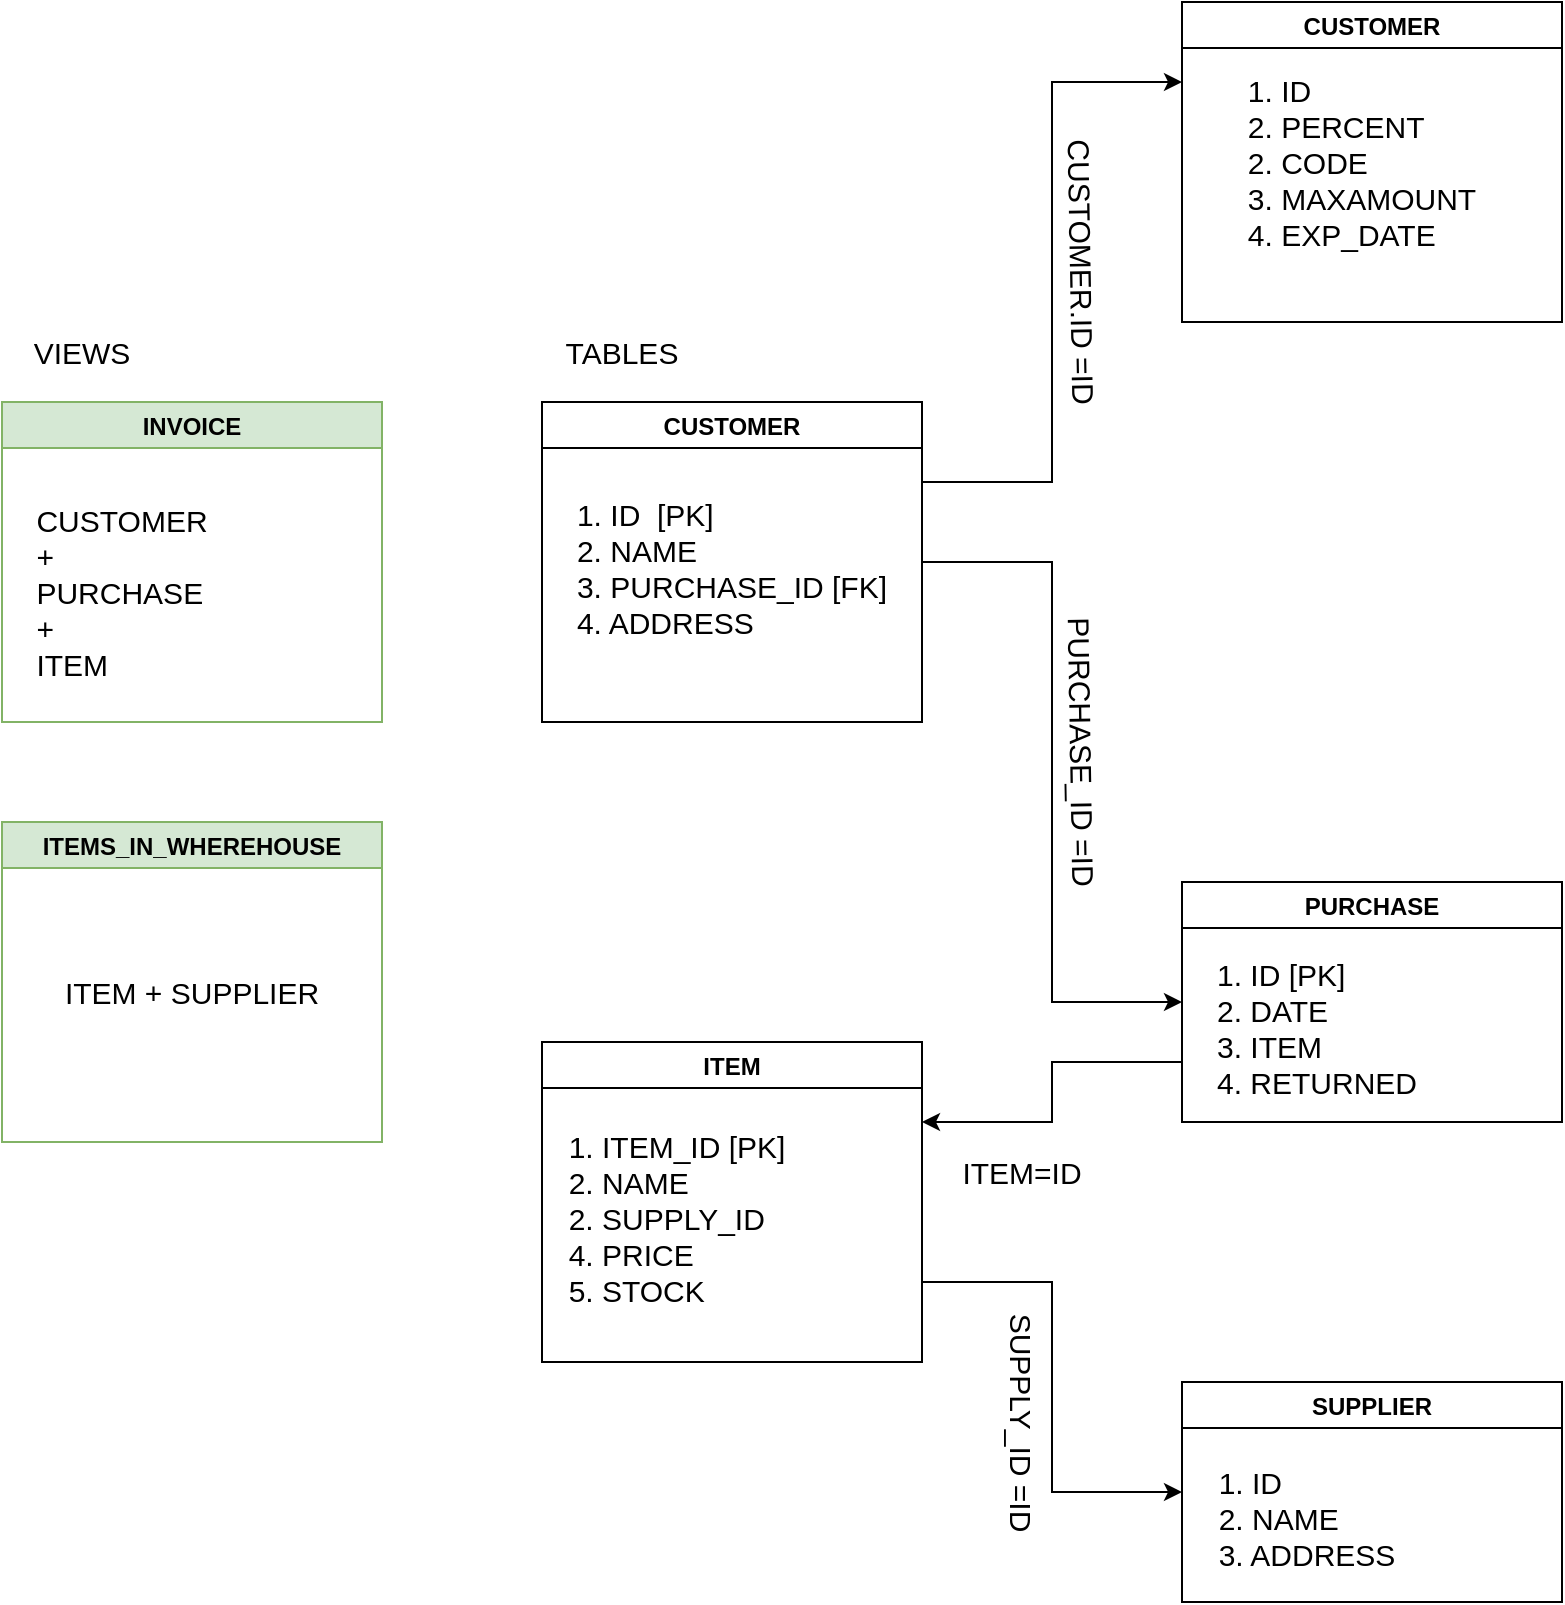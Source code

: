 <mxfile version="16.5.1" type="device" pages="5"><diagram id="F19Xmj9r3NAb-6s7LeJs" name="Page-1"><mxGraphModel dx="1106" dy="1954" grid="1" gridSize="10" guides="1" tooltips="1" connect="1" arrows="1" fold="1" page="1" pageScale="1" pageWidth="827" pageHeight="1169" math="0" shadow="0"><root><mxCell id="0"/><mxCell id="1" parent="0"/><mxCell id="0LSQ2KYJf_y2cesTiATe-9" value="INVOICE" style="swimlane;fillColor=#d5e8d4;strokeColor=#82b366;" parent="1" vertex="1"><mxGeometry x="10" y="120" width="190" height="160" as="geometry"/></mxCell><mxCell id="0LSQ2KYJf_y2cesTiATe-10" value="&lt;div style=&quot;text-align: left ; font-size: 15px&quot;&gt;&lt;span&gt;&lt;font style=&quot;font-size: 15px&quot;&gt;CUSTOMER&lt;/font&gt;&lt;/span&gt;&lt;/div&gt;&lt;div style=&quot;text-align: left ; font-size: 15px&quot;&gt;&lt;span&gt;&lt;font style=&quot;font-size: 15px&quot;&gt;+&lt;/font&gt;&lt;/span&gt;&lt;/div&gt;&lt;div style=&quot;text-align: left ; font-size: 15px&quot;&gt;&lt;span&gt;&lt;font style=&quot;font-size: 15px&quot;&gt;PURCHASE&lt;/font&gt;&lt;/span&gt;&lt;/div&gt;&lt;div style=&quot;text-align: left ; font-size: 15px&quot;&gt;&lt;span&gt;&lt;font style=&quot;font-size: 15px&quot;&gt;+&lt;/font&gt;&lt;/span&gt;&lt;/div&gt;&lt;div style=&quot;text-align: left ; font-size: 15px&quot;&gt;&lt;span&gt;&lt;font style=&quot;font-size: 15px&quot;&gt;ITEM&lt;/font&gt;&lt;/span&gt;&lt;/div&gt;" style="text;html=1;strokeColor=none;fillColor=none;align=center;verticalAlign=middle;whiteSpace=wrap;rounded=0;" parent="0LSQ2KYJf_y2cesTiATe-9" vertex="1"><mxGeometry x="10" y="30" width="100" height="130" as="geometry"/></mxCell><mxCell id="0LSQ2KYJf_y2cesTiATe-28" style="edgeStyle=orthogonalEdgeStyle;rounded=0;orthogonalLoop=1;jettySize=auto;html=1;exitX=1;exitY=0.5;exitDx=0;exitDy=0;entryX=0;entryY=0.5;entryDx=0;entryDy=0;fontSize=15;" parent="1" source="0LSQ2KYJf_y2cesTiATe-11" target="0LSQ2KYJf_y2cesTiATe-13" edge="1"><mxGeometry relative="1" as="geometry"/></mxCell><mxCell id="0LSQ2KYJf_y2cesTiATe-29" style="edgeStyle=orthogonalEdgeStyle;rounded=0;orthogonalLoop=1;jettySize=auto;html=1;exitX=1;exitY=0.25;exitDx=0;exitDy=0;entryX=0;entryY=0.25;entryDx=0;entryDy=0;fontSize=15;" parent="1" source="0LSQ2KYJf_y2cesTiATe-11" target="0LSQ2KYJf_y2cesTiATe-26" edge="1"><mxGeometry relative="1" as="geometry"/></mxCell><mxCell id="0LSQ2KYJf_y2cesTiATe-11" value="CUSTOMER" style="swimlane;" parent="1" vertex="1"><mxGeometry x="280" y="120" width="190" height="160" as="geometry"/></mxCell><mxCell id="0LSQ2KYJf_y2cesTiATe-12" value="&lt;div style=&quot;text-align: left ; font-size: 15px&quot;&gt;1. ID&amp;nbsp; [PK]&lt;/div&gt;&lt;div style=&quot;text-align: left ; font-size: 15px&quot;&gt;2. NAME&lt;/div&gt;&lt;div style=&quot;text-align: left ; font-size: 15px&quot;&gt;3. PURCHASE_ID [FK]&lt;/div&gt;&lt;div style=&quot;text-align: left ; font-size: 15px&quot;&gt;4. ADDRESS&lt;/div&gt;" style="text;html=1;strokeColor=none;fillColor=none;align=center;verticalAlign=middle;whiteSpace=wrap;rounded=0;" parent="0LSQ2KYJf_y2cesTiATe-11" vertex="1"><mxGeometry x="15" y="35" width="160" height="95" as="geometry"/></mxCell><mxCell id="0LSQ2KYJf_y2cesTiATe-22" style="edgeStyle=orthogonalEdgeStyle;rounded=0;orthogonalLoop=1;jettySize=auto;html=1;exitX=0;exitY=0.75;exitDx=0;exitDy=0;entryX=1;entryY=0.25;entryDx=0;entryDy=0;fontSize=15;" parent="1" source="0LSQ2KYJf_y2cesTiATe-13" target="0LSQ2KYJf_y2cesTiATe-15" edge="1"><mxGeometry relative="1" as="geometry"/></mxCell><mxCell id="0LSQ2KYJf_y2cesTiATe-13" value="PURCHASE" style="swimlane;" parent="1" vertex="1"><mxGeometry x="600" y="360" width="190" height="120" as="geometry"/></mxCell><mxCell id="0LSQ2KYJf_y2cesTiATe-14" value="&lt;div style=&quot;text-align: left ; font-size: 15px&quot;&gt;1. ID [PK]&lt;/div&gt;&lt;div style=&quot;text-align: left ; font-size: 15px&quot;&gt;2. DATE&amp;nbsp;&lt;/div&gt;&lt;div style=&quot;text-align: left ; font-size: 15px&quot;&gt;3. ITEM&lt;/div&gt;&lt;div style=&quot;text-align: left ; font-size: 15px&quot;&gt;4. RETURNED&lt;/div&gt;" style="text;html=1;strokeColor=none;fillColor=none;align=center;verticalAlign=middle;whiteSpace=wrap;rounded=0;" parent="0LSQ2KYJf_y2cesTiATe-13" vertex="1"><mxGeometry x="10" y="35" width="115" height="75" as="geometry"/></mxCell><mxCell id="0LSQ2KYJf_y2cesTiATe-24" style="edgeStyle=orthogonalEdgeStyle;rounded=0;orthogonalLoop=1;jettySize=auto;html=1;exitX=1;exitY=0.75;exitDx=0;exitDy=0;entryX=0;entryY=0.5;entryDx=0;entryDy=0;fontSize=15;" parent="1" source="0LSQ2KYJf_y2cesTiATe-15" target="0LSQ2KYJf_y2cesTiATe-17" edge="1"><mxGeometry relative="1" as="geometry"/></mxCell><mxCell id="0LSQ2KYJf_y2cesTiATe-15" value="ITEM" style="swimlane;" parent="1" vertex="1"><mxGeometry x="280" y="440" width="190" height="160" as="geometry"/></mxCell><mxCell id="0LSQ2KYJf_y2cesTiATe-16" value="&lt;div style=&quot;text-align: left ; font-size: 15px&quot;&gt;1. ITEM_ID [PK]&lt;/div&gt;&lt;div style=&quot;text-align: left ; font-size: 15px&quot;&gt;2. NAME&lt;/div&gt;&lt;div style=&quot;text-align: left ; font-size: 15px&quot;&gt;2. SUPPLY_ID&lt;/div&gt;&lt;div style=&quot;text-align: left ; font-size: 15px&quot;&gt;4. PRICE&lt;/div&gt;&lt;div style=&quot;text-align: left ; font-size: 15px&quot;&gt;5. STOCK&lt;/div&gt;" style="text;html=1;strokeColor=none;fillColor=none;align=center;verticalAlign=middle;whiteSpace=wrap;rounded=0;" parent="0LSQ2KYJf_y2cesTiATe-15" vertex="1"><mxGeometry x="10" y="35" width="115" height="105" as="geometry"/></mxCell><mxCell id="0LSQ2KYJf_y2cesTiATe-17" value="SUPPLIER" style="swimlane;" parent="1" vertex="1"><mxGeometry x="600" y="610" width="190" height="110" as="geometry"/></mxCell><mxCell id="0LSQ2KYJf_y2cesTiATe-18" value="&lt;div style=&quot;text-align: left ; font-size: 15px&quot;&gt;1. ID&lt;/div&gt;&lt;div style=&quot;text-align: left ; font-size: 15px&quot;&gt;2. NAME&lt;/div&gt;&lt;div style=&quot;text-align: left ; font-size: 15px&quot;&gt;3. ADDRESS&lt;/div&gt;" style="text;html=1;strokeColor=none;fillColor=none;align=center;verticalAlign=middle;whiteSpace=wrap;rounded=0;" parent="0LSQ2KYJf_y2cesTiATe-17" vertex="1"><mxGeometry x="10" y="35" width="105" height="65" as="geometry"/></mxCell><mxCell id="0LSQ2KYJf_y2cesTiATe-20" value="PURCHASE_ID =ID" style="text;html=1;strokeColor=none;fillColor=none;align=center;verticalAlign=middle;whiteSpace=wrap;rounded=0;fontSize=15;rotation=89;" parent="1" vertex="1"><mxGeometry x="470" y="280" width="160" height="30" as="geometry"/></mxCell><mxCell id="0LSQ2KYJf_y2cesTiATe-23" value="ITEM=ID" style="text;html=1;strokeColor=none;fillColor=none;align=center;verticalAlign=middle;whiteSpace=wrap;rounded=0;fontSize=15;" parent="1" vertex="1"><mxGeometry x="490" y="490" width="60" height="30" as="geometry"/></mxCell><mxCell id="0LSQ2KYJf_y2cesTiATe-25" value="SUPPLY_ID =ID" style="text;html=1;strokeColor=none;fillColor=none;align=center;verticalAlign=middle;whiteSpace=wrap;rounded=0;fontSize=15;rotation=90;" parent="1" vertex="1"><mxGeometry x="447.5" y="620" width="145" height="20" as="geometry"/></mxCell><mxCell id="0LSQ2KYJf_y2cesTiATe-26" value="CUSTOMER" style="swimlane;" parent="1" vertex="1"><mxGeometry x="600" y="-80" width="190" height="160" as="geometry"/></mxCell><mxCell id="0LSQ2KYJf_y2cesTiATe-27" value="&lt;div style=&quot;text-align: left ; font-size: 15px&quot;&gt;1. ID&lt;/div&gt;&lt;div style=&quot;text-align: left ; font-size: 15px&quot;&gt;2. PERCENT&lt;/div&gt;&lt;div style=&quot;text-align: left ; font-size: 15px&quot;&gt;2. CODE&lt;/div&gt;&lt;div style=&quot;text-align: left ; font-size: 15px&quot;&gt;3. MAXAMOUNT&lt;/div&gt;&lt;div style=&quot;text-align: left ; font-size: 15px&quot;&gt;4. EXP_DATE&lt;/div&gt;" style="text;html=1;strokeColor=none;fillColor=none;align=center;verticalAlign=middle;whiteSpace=wrap;rounded=0;" parent="0LSQ2KYJf_y2cesTiATe-26" vertex="1"><mxGeometry x="10" y="32.5" width="160" height="95" as="geometry"/></mxCell><mxCell id="0LSQ2KYJf_y2cesTiATe-30" value="CUSTOMER.ID =ID" style="text;html=1;strokeColor=none;fillColor=none;align=center;verticalAlign=middle;whiteSpace=wrap;rounded=0;fontSize=15;rotation=89;" parent="1" vertex="1"><mxGeometry x="470" y="40" width="160" height="30" as="geometry"/></mxCell><mxCell id="0LSQ2KYJf_y2cesTiATe-32" value="ITEMS_IN_WHEREHOUSE" style="swimlane;fillColor=#d5e8d4;strokeColor=#82b366;" parent="1" vertex="1"><mxGeometry x="10" y="330" width="190" height="160" as="geometry"/></mxCell><mxCell id="0LSQ2KYJf_y2cesTiATe-33" value="&lt;div style=&quot;text-align: left ; font-size: 15px&quot;&gt;ITEM + SUPPLIER&lt;/div&gt;" style="text;html=1;strokeColor=none;fillColor=none;align=center;verticalAlign=middle;whiteSpace=wrap;rounded=0;" parent="0LSQ2KYJf_y2cesTiATe-32" vertex="1"><mxGeometry x="10" y="30" width="170" height="110" as="geometry"/></mxCell><mxCell id="0LSQ2KYJf_y2cesTiATe-34" value="VIEWS" style="text;html=1;strokeColor=none;fillColor=none;align=center;verticalAlign=middle;whiteSpace=wrap;rounded=0;fontSize=15;" parent="1" vertex="1"><mxGeometry x="10" y="80" width="80" height="30" as="geometry"/></mxCell><mxCell id="0LSQ2KYJf_y2cesTiATe-35" value="TABLES" style="text;html=1;strokeColor=none;fillColor=none;align=center;verticalAlign=middle;whiteSpace=wrap;rounded=0;fontSize=15;" parent="1" vertex="1"><mxGeometry x="280" y="80" width="80" height="30" as="geometry"/></mxCell></root></mxGraphModel></diagram><diagram id="ifOzlYNl-rn3Ytycl4tk" name="Page-2"><mxGraphModel dx="791" dy="599" grid="1" gridSize="10" guides="1" tooltips="1" connect="1" arrows="1" fold="1" page="1" pageScale="1" pageWidth="827" pageHeight="1169" math="0" shadow="0"><root><mxCell id="bUkfUJRIXdWlzM-z_V9l-0"/><mxCell id="bUkfUJRIXdWlzM-z_V9l-1" parent="bUkfUJRIXdWlzM-z_V9l-0"/><mxCell id="bUkfUJRIXdWlzM-z_V9l-7" style="edgeStyle=orthogonalEdgeStyle;rounded=0;orthogonalLoop=1;jettySize=auto;html=1;exitX=1;exitY=0.5;exitDx=0;exitDy=0;entryX=0;entryY=0.5;entryDx=0;entryDy=0;" edge="1" parent="bUkfUJRIXdWlzM-z_V9l-1" source="bUkfUJRIXdWlzM-z_V9l-3" target="bUkfUJRIXdWlzM-z_V9l-5"><mxGeometry relative="1" as="geometry"/></mxCell><mxCell id="bUkfUJRIXdWlzM-z_V9l-3" value="course" style="swimlane;startSize=23;" vertex="1" parent="bUkfUJRIXdWlzM-z_V9l-1"><mxGeometry x="120" y="120" width="140" height="140" as="geometry"/></mxCell><mxCell id="bUkfUJRIXdWlzM-z_V9l-4" value="1. Name&lt;br&gt;2. Description&lt;br&gt;3.&amp;nbsp;" style="text;html=1;strokeColor=none;fillColor=none;align=left;verticalAlign=middle;whiteSpace=wrap;rounded=0;" vertex="1" parent="bUkfUJRIXdWlzM-z_V9l-3"><mxGeometry x="20" y="30" width="110" height="90" as="geometry"/></mxCell><mxCell id="bUkfUJRIXdWlzM-z_V9l-5" value="students" style="swimlane;startSize=23;" vertex="1" parent="bUkfUJRIXdWlzM-z_V9l-1"><mxGeometry x="320" y="120" width="220" height="80" as="geometry"/></mxCell><mxCell id="bUkfUJRIXdWlzM-z_V9l-6" value="1. Name&lt;br&gt;2. course&amp;nbsp; &amp;nbsp;:&amp;nbsp; &amp;nbsp; [ course.ID ]" style="text;html=1;strokeColor=none;fillColor=none;align=left;verticalAlign=middle;whiteSpace=wrap;rounded=0;" vertex="1" parent="bUkfUJRIXdWlzM-z_V9l-5"><mxGeometry x="20" y="30" width="180" height="30" as="geometry"/></mxCell><mxCell id="bUkfUJRIXdWlzM-z_V9l-8" value="Author" style="swimlane;startSize=23;" vertex="1" parent="bUkfUJRIXdWlzM-z_V9l-1"><mxGeometry x="320" y="240" width="220" height="120" as="geometry"/></mxCell><mxCell id="bUkfUJRIXdWlzM-z_V9l-9" value="1. Chapter&amp;nbsp; &amp;nbsp; :&amp;nbsp; &amp;nbsp; &amp;nbsp;[String]&lt;br&gt;2. Author&lt;br&gt;3. Course&amp;nbsp;" style="text;html=1;strokeColor=none;fillColor=none;align=left;verticalAlign=middle;whiteSpace=wrap;rounded=0;" vertex="1" parent="bUkfUJRIXdWlzM-z_V9l-8"><mxGeometry x="20" y="30" width="160" height="70" as="geometry"/></mxCell></root></mxGraphModel></diagram><diagram id="llk2nXhNzCQXxrKX2ptw" name="Page-3"><mxGraphModel dx="1106" dy="785" grid="1" gridSize="10" guides="1" tooltips="1" connect="1" arrows="1" fold="1" page="1" pageScale="1" pageWidth="827" pageHeight="1169" math="0" shadow="0"><root><mxCell id="lggVULZruS8LnQoo1Px0-0"/><mxCell id="lggVULZruS8LnQoo1Px0-1" parent="lggVULZruS8LnQoo1Px0-0"/><mxCell id="lggVULZruS8LnQoo1Px0-8" value="" style="rounded=0;whiteSpace=wrap;html=1;" vertex="1" parent="lggVULZruS8LnQoo1Px0-1"><mxGeometry x="294" y="320" width="120" height="40" as="geometry"/></mxCell><mxCell id="lggVULZruS8LnQoo1Px0-7" value="" style="rounded=0;whiteSpace=wrap;html=1;" vertex="1" parent="lggVULZruS8LnQoo1Px0-1"><mxGeometry x="294" y="320" width="120" height="40" as="geometry"/></mxCell><mxCell id="lggVULZruS8LnQoo1Px0-2" value="" style="whiteSpace=wrap;html=1;aspect=fixed;" vertex="1" parent="lggVULZruS8LnQoo1Px0-1"><mxGeometry x="220" y="230" width="220" height="220" as="geometry"/></mxCell><mxCell id="lggVULZruS8LnQoo1Px0-3" value="" style="rounded=0;whiteSpace=wrap;html=1;" vertex="1" parent="lggVULZruS8LnQoo1Px0-1"><mxGeometry x="294" y="265" width="120" height="40" as="geometry"/></mxCell><mxCell id="lggVULZruS8LnQoo1Px0-4" value="Docker Desktop" style="text;html=1;strokeColor=none;fillColor=none;align=center;verticalAlign=middle;whiteSpace=wrap;rounded=0;" vertex="1" parent="lggVULZruS8LnQoo1Px0-1"><mxGeometry x="240" y="400" width="130" height="30" as="geometry"/></mxCell><mxCell id="lggVULZruS8LnQoo1Px0-5" value="Docker Engine" style="text;html=1;strokeColor=none;fillColor=none;align=center;verticalAlign=middle;whiteSpace=wrap;rounded=0;" vertex="1" parent="lggVULZruS8LnQoo1Px0-1"><mxGeometry x="306" y="270" width="96" height="30" as="geometry"/></mxCell><mxCell id="lggVULZruS8LnQoo1Px0-9" value="" style="rounded=0;whiteSpace=wrap;html=1;" vertex="1" parent="lggVULZruS8LnQoo1Px0-1"><mxGeometry x="294" y="320" width="120" height="40" as="geometry"/></mxCell><mxCell id="lggVULZruS8LnQoo1Px0-10" value="Utility" style="text;html=1;strokeColor=none;fillColor=none;align=center;verticalAlign=middle;whiteSpace=wrap;rounded=0;" vertex="1" parent="lggVULZruS8LnQoo1Px0-1"><mxGeometry x="306" y="325" width="96" height="30" as="geometry"/></mxCell></root></mxGraphModel></diagram><diagram id="qdIzNr1dM7drezCXCFPw" name="Page-4"><mxGraphModel dx="1106" dy="785" grid="1" gridSize="10" guides="1" tooltips="1" connect="1" arrows="1" fold="1" page="1" pageScale="1" pageWidth="827" pageHeight="1169" math="0" shadow="0"><root><mxCell id="zmqqSkTxyBTIDnI6bcs9-0"/><mxCell id="zmqqSkTxyBTIDnI6bcs9-1" parent="zmqqSkTxyBTIDnI6bcs9-0"/><mxCell id="zmqqSkTxyBTIDnI6bcs9-6" style="edgeStyle=orthogonalEdgeStyle;rounded=0;orthogonalLoop=1;jettySize=auto;html=1;exitX=0.5;exitY=1;exitDx=0;exitDy=0;" edge="1" parent="zmqqSkTxyBTIDnI6bcs9-1" source="zmqqSkTxyBTIDnI6bcs9-2" target="zmqqSkTxyBTIDnI6bcs9-4"><mxGeometry relative="1" as="geometry"/></mxCell><mxCell id="zmqqSkTxyBTIDnI6bcs9-2" value="" style="rounded=1;whiteSpace=wrap;html=1;" vertex="1" parent="zmqqSkTxyBTIDnI6bcs9-1"><mxGeometry x="180" y="200" width="120" height="60" as="geometry"/></mxCell><mxCell id="zmqqSkTxyBTIDnI6bcs9-3" value="MAIN ROOT IMSGE with basic Linux" style="text;html=1;strokeColor=none;fillColor=none;align=center;verticalAlign=middle;whiteSpace=wrap;rounded=0;" vertex="1" parent="zmqqSkTxyBTIDnI6bcs9-1"><mxGeometry x="180" y="215" width="120" height="30" as="geometry"/></mxCell><mxCell id="zmqqSkTxyBTIDnI6bcs9-9" style="edgeStyle=orthogonalEdgeStyle;rounded=0;orthogonalLoop=1;jettySize=auto;html=1;exitX=1;exitY=0.5;exitDx=0;exitDy=0;entryX=0;entryY=0.5;entryDx=0;entryDy=0;" edge="1" parent="zmqqSkTxyBTIDnI6bcs9-1" source="zmqqSkTxyBTIDnI6bcs9-4" target="zmqqSkTxyBTIDnI6bcs9-7"><mxGeometry relative="1" as="geometry"/></mxCell><mxCell id="zmqqSkTxyBTIDnI6bcs9-4" value="" style="rounded=1;whiteSpace=wrap;html=1;" vertex="1" parent="zmqqSkTxyBTIDnI6bcs9-1"><mxGeometry x="160" y="320" width="160" height="60" as="geometry"/></mxCell><mxCell id="zmqqSkTxyBTIDnI6bcs9-5" value="Fork the Linux image and build own version like python" style="text;html=1;strokeColor=none;fillColor=none;align=center;verticalAlign=middle;whiteSpace=wrap;rounded=0;" vertex="1" parent="zmqqSkTxyBTIDnI6bcs9-1"><mxGeometry x="170" y="340" width="140" height="30" as="geometry"/></mxCell><mxCell id="zmqqSkTxyBTIDnI6bcs9-12" style="edgeStyle=orthogonalEdgeStyle;rounded=0;orthogonalLoop=1;jettySize=auto;html=1;exitX=0.5;exitY=1;exitDx=0;exitDy=0;entryX=0.5;entryY=0;entryDx=0;entryDy=0;" edge="1" parent="zmqqSkTxyBTIDnI6bcs9-1" source="zmqqSkTxyBTIDnI6bcs9-7" target="zmqqSkTxyBTIDnI6bcs9-10"><mxGeometry relative="1" as="geometry"/></mxCell><mxCell id="zmqqSkTxyBTIDnI6bcs9-7" value="" style="rounded=1;whiteSpace=wrap;html=1;" vertex="1" parent="zmqqSkTxyBTIDnI6bcs9-1"><mxGeometry x="400" y="320" width="120" height="60" as="geometry"/></mxCell><mxCell id="zmqqSkTxyBTIDnI6bcs9-8" value="Publish in DockerHub" style="text;html=1;strokeColor=none;fillColor=none;align=center;verticalAlign=middle;whiteSpace=wrap;rounded=0;" vertex="1" parent="zmqqSkTxyBTIDnI6bcs9-1"><mxGeometry x="430" y="335" width="60" height="30" as="geometry"/></mxCell><mxCell id="zmqqSkTxyBTIDnI6bcs9-15" style="edgeStyle=orthogonalEdgeStyle;rounded=0;orthogonalLoop=1;jettySize=auto;html=1;exitX=1;exitY=0.5;exitDx=0;exitDy=0;entryX=0;entryY=0.5;entryDx=0;entryDy=0;" edge="1" parent="zmqqSkTxyBTIDnI6bcs9-1" source="zmqqSkTxyBTIDnI6bcs9-10" target="zmqqSkTxyBTIDnI6bcs9-13"><mxGeometry relative="1" as="geometry"/></mxCell><mxCell id="zmqqSkTxyBTIDnI6bcs9-10" value="" style="rounded=1;whiteSpace=wrap;html=1;" vertex="1" parent="zmqqSkTxyBTIDnI6bcs9-1"><mxGeometry x="400" y="430" width="120" height="60" as="geometry"/></mxCell><mxCell id="zmqqSkTxyBTIDnI6bcs9-11" value="Forked the python image" style="text;html=1;strokeColor=none;fillColor=none;align=center;verticalAlign=middle;whiteSpace=wrap;rounded=0;" vertex="1" parent="zmqqSkTxyBTIDnI6bcs9-1"><mxGeometry x="430" y="445" width="60" height="30" as="geometry"/></mxCell><mxCell id="zmqqSkTxyBTIDnI6bcs9-13" value="" style="rounded=1;whiteSpace=wrap;html=1;" vertex="1" parent="zmqqSkTxyBTIDnI6bcs9-1"><mxGeometry x="590" y="430" width="120" height="60" as="geometry"/></mxCell><mxCell id="zmqqSkTxyBTIDnI6bcs9-14" value="Develop our own version" style="text;html=1;strokeColor=none;fillColor=none;align=center;verticalAlign=middle;whiteSpace=wrap;rounded=0;" vertex="1" parent="zmqqSkTxyBTIDnI6bcs9-1"><mxGeometry x="620" y="445" width="60" height="30" as="geometry"/></mxCell></root></mxGraphModel></diagram><diagram id="sYHn8iAPx8kxsHZwLLrH" name="Page-5"><mxGraphModel dx="346" dy="785" grid="1" gridSize="10" guides="1" tooltips="1" connect="1" arrows="1" fold="1" page="1" pageScale="1" pageWidth="827" pageHeight="1169" math="0" shadow="0"><root><mxCell id="WJF4C1CHEJpx3j3EXpqF-0"/><mxCell id="WJF4C1CHEJpx3j3EXpqF-1" parent="WJF4C1CHEJpx3j3EXpqF-0"/><mxCell id="o9EhbrYJmWTj0IxYQ36Y-0" value="&lt;h3&gt;&lt;u&gt;MongoDB Assignment Database&lt;/u&gt;&lt;/h3&gt;" style="text;html=1;strokeColor=none;fillColor=none;align=left;verticalAlign=middle;whiteSpace=wrap;rounded=0;" vertex="1" parent="WJF4C1CHEJpx3j3EXpqF-1"><mxGeometry x="40" y="50" width="270" height="30" as="geometry"/></mxCell><mxCell id="o9EhbrYJmWTj0IxYQ36Y-16" style="edgeStyle=orthogonalEdgeStyle;rounded=0;orthogonalLoop=1;jettySize=auto;html=1;exitX=1;exitY=0.75;exitDx=0;exitDy=0;entryX=0;entryY=0.25;entryDx=0;entryDy=0;fontFamily=Times New Roman;fontSize=18;" edge="1" parent="WJF4C1CHEJpx3j3EXpqF-1" source="o9EhbrYJmWTj0IxYQ36Y-5" target="o9EhbrYJmWTj0IxYQ36Y-12"><mxGeometry relative="1" as="geometry"/></mxCell><mxCell id="o9EhbrYJmWTj0IxYQ36Y-26" style="edgeStyle=orthogonalEdgeStyle;rounded=0;orthogonalLoop=1;jettySize=auto;html=1;exitX=0.5;exitY=1;exitDx=0;exitDy=0;entryX=0;entryY=0.25;entryDx=0;entryDy=0;fontFamily=Times New Roman;fontSize=18;" edge="1" parent="WJF4C1CHEJpx3j3EXpqF-1" source="o9EhbrYJmWTj0IxYQ36Y-5" target="o9EhbrYJmWTj0IxYQ36Y-25"><mxGeometry relative="1" as="geometry"/></mxCell><mxCell id="o9EhbrYJmWTj0IxYQ36Y-5" value="Students" style="swimlane;fillColor=#fff2cc;strokeColor=#d6b656;" vertex="1" parent="WJF4C1CHEJpx3j3EXpqF-1"><mxGeometry x="40" y="120" width="200" height="260" as="geometry"/></mxCell><mxCell id="o9EhbrYJmWTj0IxYQ36Y-8" value="_id" style="text;html=1;strokeColor=none;fillColor=none;align=left;verticalAlign=middle;whiteSpace=wrap;rounded=0;fontFamily=Times New Roman;fontSize=18;" vertex="1" parent="o9EhbrYJmWTj0IxYQ36Y-5"><mxGeometry x="40" y="40" width="60" height="30" as="geometry"/></mxCell><mxCell id="o9EhbrYJmWTj0IxYQ36Y-9" value="Name" style="text;html=1;strokeColor=none;fillColor=none;align=left;verticalAlign=middle;whiteSpace=wrap;rounded=0;fontFamily=Times New Roman;fontSize=18;" vertex="1" parent="o9EhbrYJmWTj0IxYQ36Y-5"><mxGeometry x="40" y="85" width="60" height="30" as="geometry"/></mxCell><mxCell id="o9EhbrYJmWTj0IxYQ36Y-10" value="Email" style="text;html=1;strokeColor=none;fillColor=none;align=left;verticalAlign=middle;whiteSpace=wrap;rounded=0;fontFamily=Times New Roman;fontSize=18;" vertex="1" parent="o9EhbrYJmWTj0IxYQ36Y-5"><mxGeometry x="40" y="130" width="60" height="30" as="geometry"/></mxCell><mxCell id="o9EhbrYJmWTj0IxYQ36Y-11" value="Course_id -&amp;gt;[_id]" style="text;html=1;strokeColor=none;fillColor=none;align=left;verticalAlign=middle;whiteSpace=wrap;rounded=0;fontFamily=Times New Roman;fontSize=18;" vertex="1" parent="o9EhbrYJmWTj0IxYQ36Y-5"><mxGeometry x="40" y="180" width="140" height="30" as="geometry"/></mxCell><mxCell id="o9EhbrYJmWTj0IxYQ36Y-24" value="Assignments_id -&amp;gt;[_id]" style="text;html=1;strokeColor=none;fillColor=none;align=left;verticalAlign=middle;whiteSpace=wrap;rounded=0;fontFamily=Times New Roman;fontSize=18;" vertex="1" parent="o9EhbrYJmWTj0IxYQ36Y-5"><mxGeometry x="10" y="220" width="180" height="30" as="geometry"/></mxCell><mxCell id="o9EhbrYJmWTj0IxYQ36Y-12" value="Courses" style="swimlane;fontFamily=Times New Roman;fontSize=18;fillColor=#fff2cc;strokeColor=#d6b656;" vertex="1" parent="WJF4C1CHEJpx3j3EXpqF-1"><mxGeometry x="360" y="120" width="200" height="220" as="geometry"/></mxCell><mxCell id="o9EhbrYJmWTj0IxYQ36Y-13" value="_id" style="text;html=1;strokeColor=none;fillColor=none;align=center;verticalAlign=middle;whiteSpace=wrap;rounded=0;fontFamily=Times New Roman;fontSize=18;" vertex="1" parent="o9EhbrYJmWTj0IxYQ36Y-12"><mxGeometry x="40" y="40" width="60" height="30" as="geometry"/></mxCell><mxCell id="o9EhbrYJmWTj0IxYQ36Y-14" value="Course_Name" style="text;html=1;strokeColor=none;fillColor=none;align=center;verticalAlign=middle;whiteSpace=wrap;rounded=0;fontFamily=Times New Roman;fontSize=18;" vertex="1" parent="o9EhbrYJmWTj0IxYQ36Y-12"><mxGeometry x="40" y="85" width="110" height="30" as="geometry"/></mxCell><mxCell id="o9EhbrYJmWTj0IxYQ36Y-15" value="Author" style="text;html=1;strokeColor=none;fillColor=none;align=center;verticalAlign=middle;whiteSpace=wrap;rounded=0;fontFamily=Times New Roman;fontSize=18;" vertex="1" parent="o9EhbrYJmWTj0IxYQ36Y-12"><mxGeometry x="40" y="130" width="60" height="30" as="geometry"/></mxCell><mxCell id="o9EhbrYJmWTj0IxYQ36Y-19" value="Sessions {}" style="text;html=1;strokeColor=none;fillColor=none;align=center;verticalAlign=middle;whiteSpace=wrap;rounded=0;fontFamily=Times New Roman;fontSize=18;" vertex="1" parent="o9EhbrYJmWTj0IxYQ36Y-12"><mxGeometry x="30" y="170" width="160" height="30" as="geometry"/></mxCell><mxCell id="o9EhbrYJmWTj0IxYQ36Y-25" value="Assignments" style="swimlane;fontFamily=Times New Roman;fontSize=18;fillColor=#fff2cc;strokeColor=#d6b656;" vertex="1" parent="WJF4C1CHEJpx3j3EXpqF-1"><mxGeometry x="360" y="410" width="200" height="200" as="geometry"/></mxCell><mxCell id="o9EhbrYJmWTj0IxYQ36Y-27" value="_id" style="text;html=1;strokeColor=none;fillColor=none;align=center;verticalAlign=middle;whiteSpace=wrap;rounded=0;fontFamily=Times New Roman;fontSize=18;" vertex="1" parent="o9EhbrYJmWTj0IxYQ36Y-25"><mxGeometry x="40" y="30" width="60" height="30" as="geometry"/></mxCell><mxCell id="o9EhbrYJmWTj0IxYQ36Y-28" value="Course_id" style="text;html=1;strokeColor=none;fillColor=none;align=center;verticalAlign=middle;whiteSpace=wrap;rounded=0;fontFamily=Times New Roman;fontSize=18;" vertex="1" parent="o9EhbrYJmWTj0IxYQ36Y-25"><mxGeometry x="40" y="70" width="86" height="30" as="geometry"/></mxCell><mxCell id="o9EhbrYJmWTj0IxYQ36Y-29" value="Status" style="text;html=1;strokeColor=none;fillColor=none;align=center;verticalAlign=middle;whiteSpace=wrap;rounded=0;fontFamily=Times New Roman;fontSize=18;" vertex="1" parent="o9EhbrYJmWTj0IxYQ36Y-25"><mxGeometry x="40" y="110" width="80" height="30" as="geometry"/></mxCell><mxCell id="o9EhbrYJmWTj0IxYQ36Y-30" value="&lt;h3&gt;&lt;u&gt;Users and roles&lt;/u&gt;&lt;/h3&gt;" style="text;html=1;strokeColor=none;fillColor=none;align=left;verticalAlign=middle;whiteSpace=wrap;rounded=0;" vertex="1" parent="WJF4C1CHEJpx3j3EXpqF-1"><mxGeometry x="40" y="650" width="270" height="30" as="geometry"/></mxCell></root></mxGraphModel></diagram></mxfile>